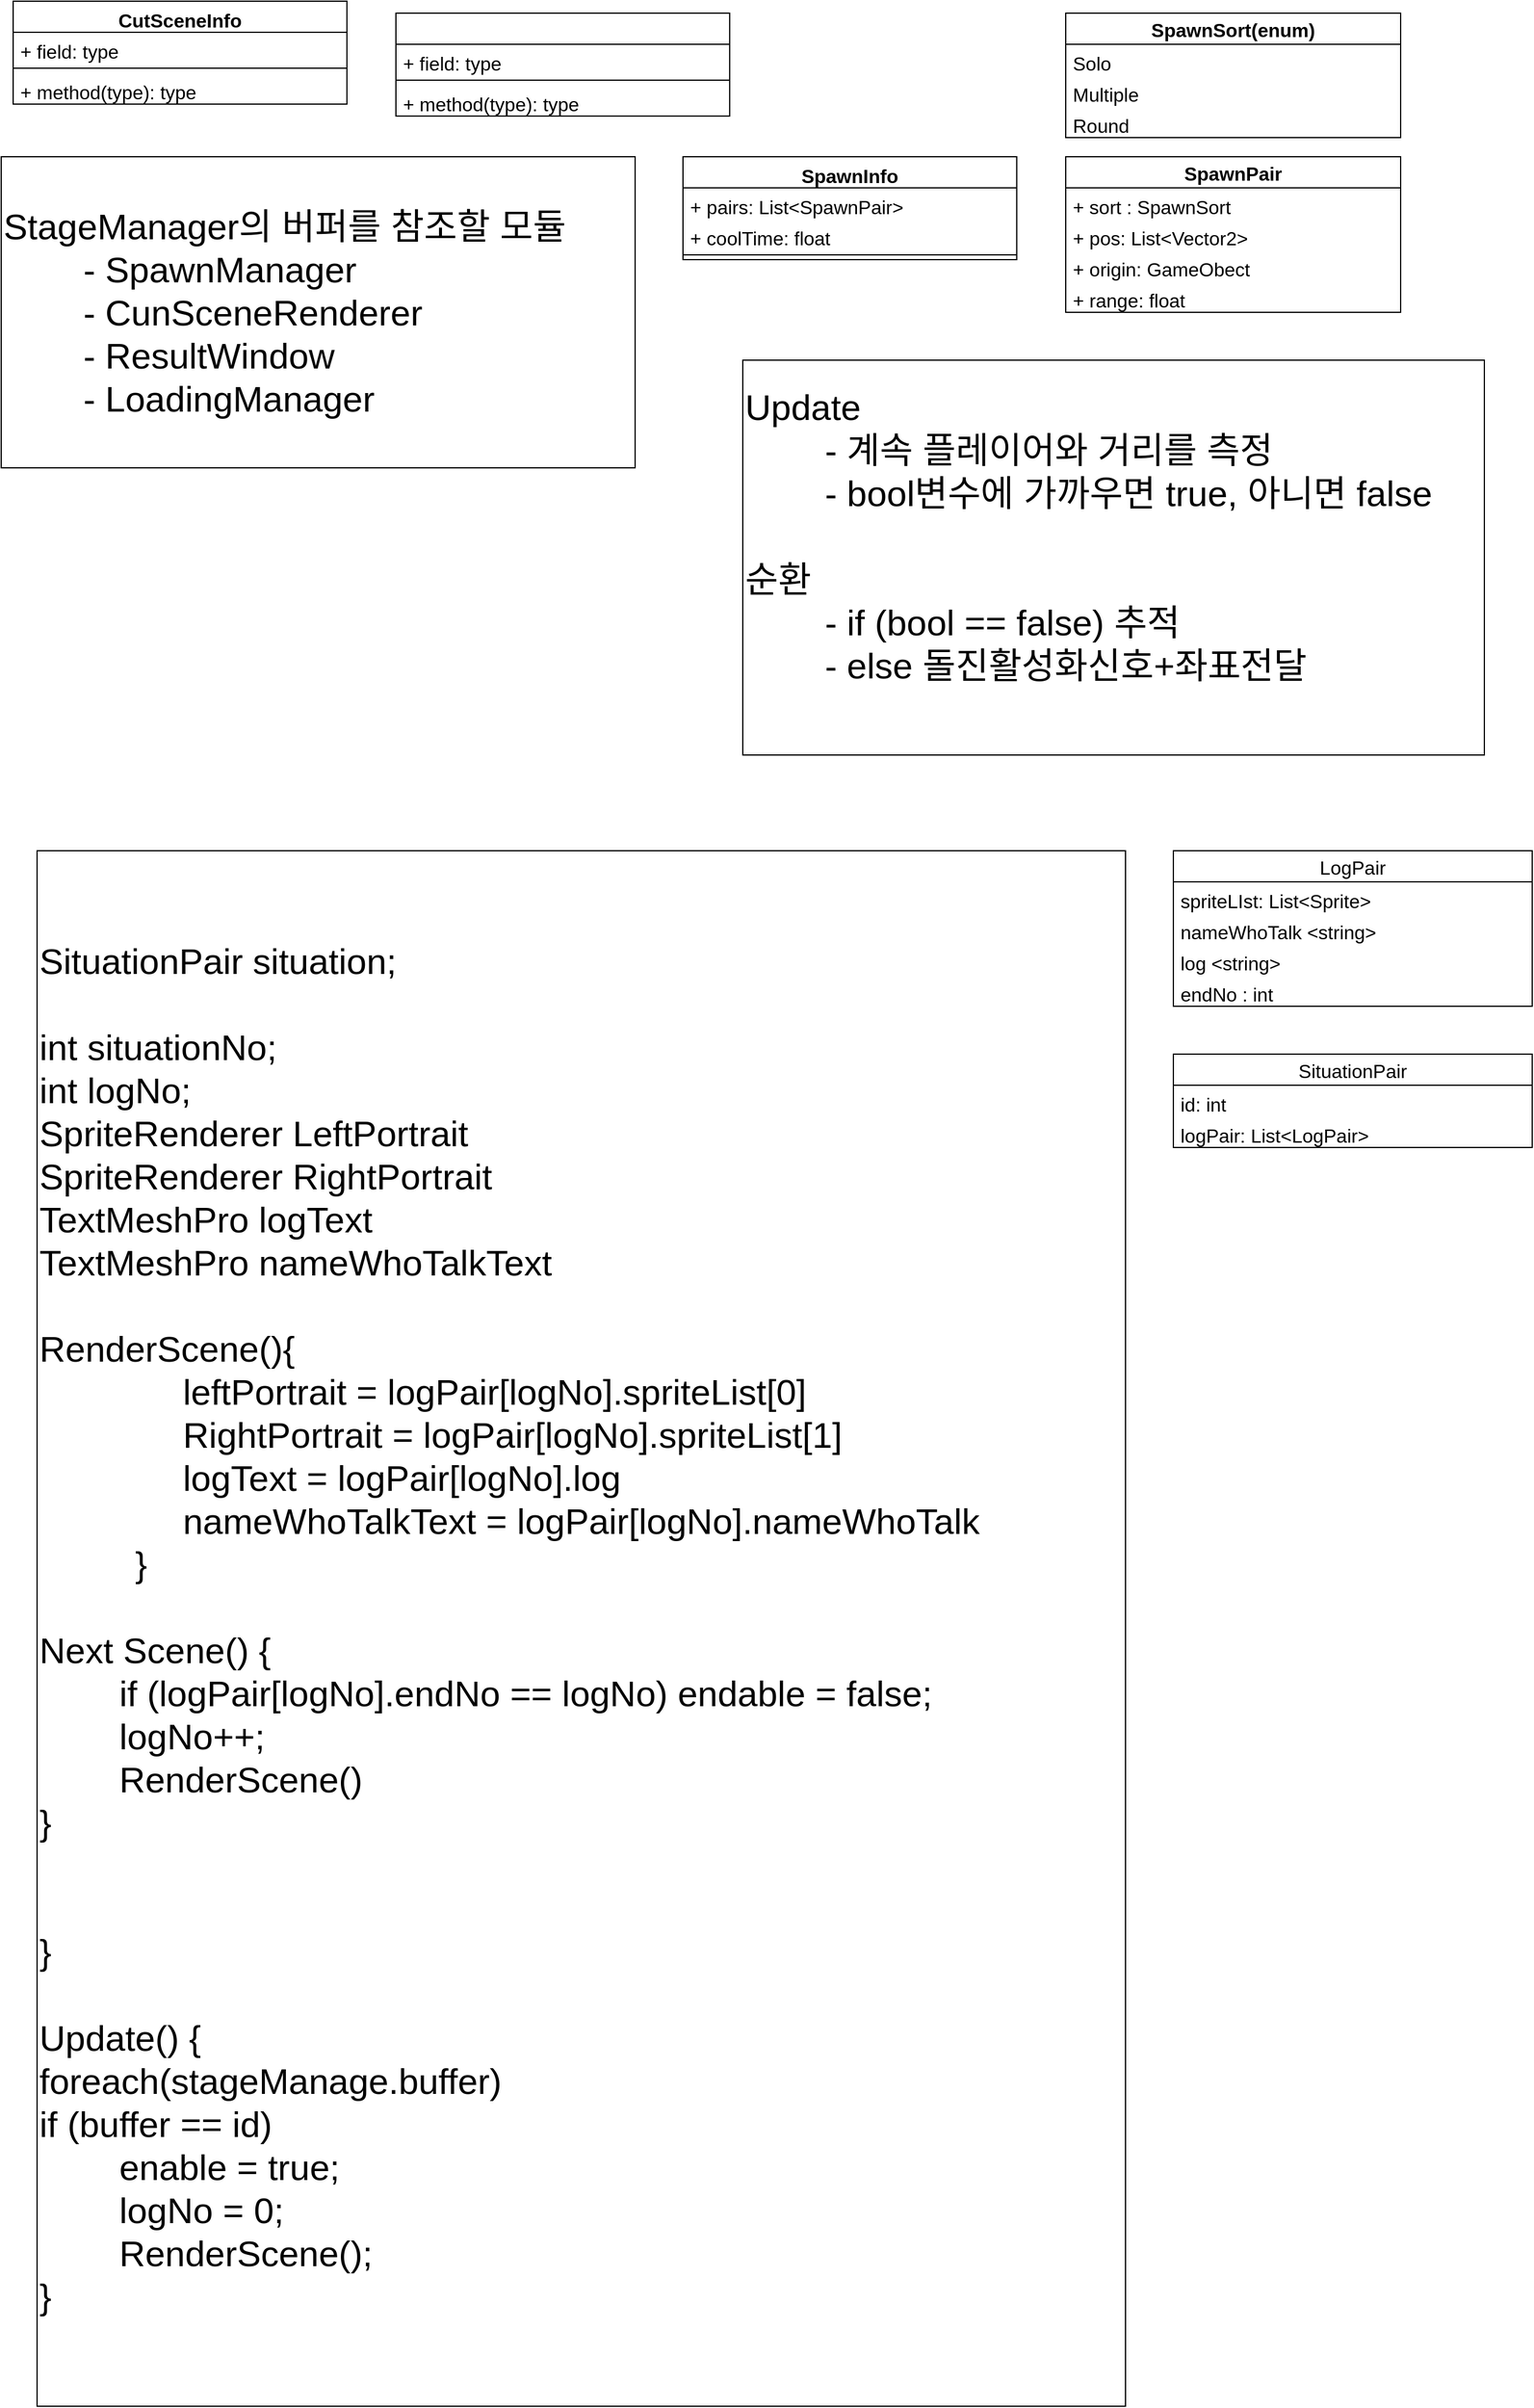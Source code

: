 <mxfile version="20.3.0" type="device"><diagram id="JQ_OAVYb6G7_ITRuLFpf" name="페이지-1"><mxGraphModel dx="1422" dy="865" grid="1" gridSize="10" guides="1" tooltips="1" connect="1" arrows="1" fold="1" page="1" pageScale="1" pageWidth="827" pageHeight="1169" math="0" shadow="0"><root><mxCell id="0"/><mxCell id="1" parent="0"/><mxCell id="by5OHe9dkonU-cJef0f--1" value="CutSceneInfo" style="swimlane;fontStyle=1;align=center;verticalAlign=top;childLayout=stackLayout;horizontal=1;startSize=26;horizontalStack=0;resizeParent=1;resizeParentMax=0;resizeLast=0;collapsible=1;marginBottom=0;fontSize=16;" vertex="1" parent="1"><mxGeometry x="110" y="140" width="279.07" height="86" as="geometry"/></mxCell><mxCell id="by5OHe9dkonU-cJef0f--2" value="+ field: type" style="text;strokeColor=none;fillColor=none;align=left;verticalAlign=top;spacingLeft=4;spacingRight=4;overflow=hidden;rotatable=0;points=[[0,0.5],[1,0.5]];portConstraint=eastwest;fontSize=16;" vertex="1" parent="by5OHe9dkonU-cJef0f--1"><mxGeometry y="26" width="279.07" height="26" as="geometry"/></mxCell><mxCell id="by5OHe9dkonU-cJef0f--3" value="" style="line;strokeWidth=1;fillColor=none;align=left;verticalAlign=middle;spacingTop=-1;spacingLeft=3;spacingRight=3;rotatable=0;labelPosition=right;points=[];portConstraint=eastwest;strokeColor=inherit;fontSize=16;" vertex="1" parent="by5OHe9dkonU-cJef0f--1"><mxGeometry y="52" width="279.07" height="8" as="geometry"/></mxCell><mxCell id="by5OHe9dkonU-cJef0f--4" value="+ method(type): type" style="text;strokeColor=none;fillColor=none;align=left;verticalAlign=top;spacingLeft=4;spacingRight=4;overflow=hidden;rotatable=0;points=[[0,0.5],[1,0.5]];portConstraint=eastwest;fontSize=16;" vertex="1" parent="by5OHe9dkonU-cJef0f--1"><mxGeometry y="60" width="279.07" height="26" as="geometry"/></mxCell><mxCell id="by5OHe9dkonU-cJef0f--5" value="SpawnInfo" style="swimlane;fontStyle=1;align=center;verticalAlign=top;childLayout=stackLayout;horizontal=1;startSize=26;horizontalStack=0;resizeParent=1;resizeParentMax=0;resizeLast=0;collapsible=1;marginBottom=0;fontSize=16;" vertex="1" parent="1"><mxGeometry x="670" y="270" width="279.07" height="86" as="geometry"/></mxCell><mxCell id="by5OHe9dkonU-cJef0f--6" value="+ pairs: List&lt;SpawnPair&gt;" style="text;strokeColor=none;fillColor=none;align=left;verticalAlign=top;spacingLeft=4;spacingRight=4;overflow=hidden;rotatable=0;points=[[0,0.5],[1,0.5]];portConstraint=eastwest;fontSize=16;" vertex="1" parent="by5OHe9dkonU-cJef0f--5"><mxGeometry y="26" width="279.07" height="26" as="geometry"/></mxCell><mxCell id="by5OHe9dkonU-cJef0f--29" value="+ coolTime: float" style="text;strokeColor=none;fillColor=none;align=left;verticalAlign=top;spacingLeft=4;spacingRight=4;overflow=hidden;rotatable=0;points=[[0,0.5],[1,0.5]];portConstraint=eastwest;fontSize=16;" vertex="1" parent="by5OHe9dkonU-cJef0f--5"><mxGeometry y="52" width="279.07" height="26" as="geometry"/></mxCell><mxCell id="by5OHe9dkonU-cJef0f--7" value="" style="line;strokeWidth=1;fillColor=none;align=left;verticalAlign=middle;spacingTop=-1;spacingLeft=3;spacingRight=3;rotatable=0;labelPosition=right;points=[];portConstraint=eastwest;strokeColor=inherit;fontSize=16;" vertex="1" parent="by5OHe9dkonU-cJef0f--5"><mxGeometry y="78" width="279.07" height="8" as="geometry"/></mxCell><mxCell id="by5OHe9dkonU-cJef0f--9" value="" style="swimlane;fontStyle=1;align=center;verticalAlign=top;childLayout=stackLayout;horizontal=1;startSize=26;horizontalStack=0;resizeParent=1;resizeParentMax=0;resizeLast=0;collapsible=1;marginBottom=0;fontSize=16;" vertex="1" parent="1"><mxGeometry x="430" y="150" width="279.07" height="86" as="geometry"/></mxCell><mxCell id="by5OHe9dkonU-cJef0f--10" value="+ field: type" style="text;strokeColor=none;fillColor=none;align=left;verticalAlign=top;spacingLeft=4;spacingRight=4;overflow=hidden;rotatable=0;points=[[0,0.5],[1,0.5]];portConstraint=eastwest;fontSize=16;" vertex="1" parent="by5OHe9dkonU-cJef0f--9"><mxGeometry y="26" width="279.07" height="26" as="geometry"/></mxCell><mxCell id="by5OHe9dkonU-cJef0f--11" value="" style="line;strokeWidth=1;fillColor=none;align=left;verticalAlign=middle;spacingTop=-1;spacingLeft=3;spacingRight=3;rotatable=0;labelPosition=right;points=[];portConstraint=eastwest;strokeColor=inherit;fontSize=16;" vertex="1" parent="by5OHe9dkonU-cJef0f--9"><mxGeometry y="52" width="279.07" height="8" as="geometry"/></mxCell><mxCell id="by5OHe9dkonU-cJef0f--12" value="+ method(type): type" style="text;strokeColor=none;fillColor=none;align=left;verticalAlign=top;spacingLeft=4;spacingRight=4;overflow=hidden;rotatable=0;points=[[0,0.5],[1,0.5]];portConstraint=eastwest;fontSize=16;" vertex="1" parent="by5OHe9dkonU-cJef0f--9"><mxGeometry y="60" width="279.07" height="26" as="geometry"/></mxCell><mxCell id="by5OHe9dkonU-cJef0f--13" value="StageManager의 버퍼를 참조할 모듈&lt;br&gt;&lt;span style=&quot;white-space: pre;&quot;&gt;&#9;&lt;/span&gt;- SpawnManager&lt;br&gt;&lt;span style=&quot;white-space: pre;&quot;&gt;&#9;&lt;/span&gt;- CunSceneRenderer&lt;br&gt;&lt;span style=&quot;white-space: pre;&quot;&gt;&#9;&lt;/span&gt;- ResultWindow&lt;br&gt;&lt;span style=&quot;white-space: pre;&quot;&gt;&#9;&lt;/span&gt;- LoadingManager" style="html=1;fontSize=30;align=left;" vertex="1" parent="1"><mxGeometry x="100" y="270" width="530" height="260" as="geometry"/></mxCell><mxCell id="by5OHe9dkonU-cJef0f--15" value="SpawnPair" style="swimlane;fontStyle=1;childLayout=stackLayout;horizontal=1;startSize=26;fillColor=none;horizontalStack=0;resizeParent=1;resizeParentMax=0;resizeLast=0;collapsible=1;marginBottom=0;fontSize=16;" vertex="1" parent="1"><mxGeometry x="990" y="270" width="280" height="130" as="geometry"/></mxCell><mxCell id="by5OHe9dkonU-cJef0f--28" value="+ sort : SpawnSort" style="text;strokeColor=none;fillColor=none;align=left;verticalAlign=top;spacingLeft=4;spacingRight=4;overflow=hidden;rotatable=0;points=[[0,0.5],[1,0.5]];portConstraint=eastwest;fontSize=16;" vertex="1" parent="by5OHe9dkonU-cJef0f--15"><mxGeometry y="26" width="280" height="26" as="geometry"/></mxCell><mxCell id="by5OHe9dkonU-cJef0f--16" value="+ pos: List&lt;Vector2&gt;" style="text;strokeColor=none;fillColor=none;align=left;verticalAlign=top;spacingLeft=4;spacingRight=4;overflow=hidden;rotatable=0;points=[[0,0.5],[1,0.5]];portConstraint=eastwest;fontSize=16;" vertex="1" parent="by5OHe9dkonU-cJef0f--15"><mxGeometry y="52" width="280" height="26" as="geometry"/></mxCell><mxCell id="by5OHe9dkonU-cJef0f--17" value="+ origin: GameObect" style="text;strokeColor=none;fillColor=none;align=left;verticalAlign=top;spacingLeft=4;spacingRight=4;overflow=hidden;rotatable=0;points=[[0,0.5],[1,0.5]];portConstraint=eastwest;fontSize=16;" vertex="1" parent="by5OHe9dkonU-cJef0f--15"><mxGeometry y="78" width="280" height="26" as="geometry"/></mxCell><mxCell id="by5OHe9dkonU-cJef0f--27" value="+ range: float" style="text;strokeColor=none;fillColor=none;align=left;verticalAlign=top;spacingLeft=4;spacingRight=4;overflow=hidden;rotatable=0;points=[[0,0.5],[1,0.5]];portConstraint=eastwest;fontSize=16;" vertex="1" parent="by5OHe9dkonU-cJef0f--15"><mxGeometry y="104" width="280" height="26" as="geometry"/></mxCell><mxCell id="by5OHe9dkonU-cJef0f--23" value="SpawnSort(enum)" style="swimlane;fontStyle=1;childLayout=stackLayout;horizontal=1;startSize=26;fillColor=none;horizontalStack=0;resizeParent=1;resizeParentMax=0;resizeLast=0;collapsible=1;marginBottom=0;fontSize=16;" vertex="1" parent="1"><mxGeometry x="990" y="150" width="280" height="104" as="geometry"/></mxCell><mxCell id="by5OHe9dkonU-cJef0f--24" value="Solo" style="text;strokeColor=none;fillColor=none;align=left;verticalAlign=top;spacingLeft=4;spacingRight=4;overflow=hidden;rotatable=0;points=[[0,0.5],[1,0.5]];portConstraint=eastwest;fontSize=16;" vertex="1" parent="by5OHe9dkonU-cJef0f--23"><mxGeometry y="26" width="280" height="26" as="geometry"/></mxCell><mxCell id="by5OHe9dkonU-cJef0f--25" value="Multiple" style="text;strokeColor=none;fillColor=none;align=left;verticalAlign=top;spacingLeft=4;spacingRight=4;overflow=hidden;rotatable=0;points=[[0,0.5],[1,0.5]];portConstraint=eastwest;fontSize=16;" vertex="1" parent="by5OHe9dkonU-cJef0f--23"><mxGeometry y="52" width="280" height="26" as="geometry"/></mxCell><mxCell id="by5OHe9dkonU-cJef0f--26" value="Round" style="text;strokeColor=none;fillColor=none;align=left;verticalAlign=top;spacingLeft=4;spacingRight=4;overflow=hidden;rotatable=0;points=[[0,0.5],[1,0.5]];portConstraint=eastwest;fontSize=16;" vertex="1" parent="by5OHe9dkonU-cJef0f--23"><mxGeometry y="78" width="280" height="26" as="geometry"/></mxCell><mxCell id="by5OHe9dkonU-cJef0f--30" value="Update&lt;br&gt;&lt;span style=&quot;white-space: pre;&quot;&gt;&#9;&lt;/span&gt;- 계속 플레이어와 거리를 측정&lt;br&gt;&lt;span style=&quot;white-space: pre;&quot;&gt;&#9;&lt;/span&gt;- bool변수에 가까우면 true, 아니면 false&lt;br&gt;&lt;br&gt;순환&lt;br&gt;&lt;span style=&quot;white-space: pre;&quot;&gt;&#9;&lt;/span&gt;- if (bool == false) 추적&lt;br&gt;&lt;span style=&quot;white-space: pre;&quot;&gt;&#9;&lt;/span&gt;- else 돌진활성화신호+좌표전달&lt;br&gt;&lt;br&gt;" style="html=1;fontSize=30;align=left;" vertex="1" parent="1"><mxGeometry x="720" y="440" width="620" height="330" as="geometry"/></mxCell><mxCell id="by5OHe9dkonU-cJef0f--32" value="SituationPair situation;&lt;br&gt;&lt;br&gt;int situationNo;&lt;br&gt;int logNo;&lt;br&gt;SpriteRenderer LeftPortrait&lt;br&gt;SpriteRenderer RightPortrait&lt;br&gt;TextMeshPro logText&lt;br&gt;TextMeshPro nameWhoTalkText&lt;br&gt;&lt;br&gt;RenderScene(){&lt;br&gt;&lt;span style=&quot;&quot;&gt;&#9;&lt;/span&gt;&lt;blockquote style=&quot;margin: 0 0 0 40px; border: none; padding: 0px;&quot;&gt;&lt;blockquote style=&quot;margin: 0px 0px 0px 40px; border: none; padding: 0px;&quot;&gt;&lt;blockquote style=&quot;margin: 0px 0px 0px 40px; border: none; padding: 0px;&quot;&gt;leftPortrait = logPair[logNo].spriteList[0]&lt;/blockquote&gt;&lt;blockquote style=&quot;margin: 0px 0px 0px 40px; border: none; padding: 0px;&quot;&gt;RightPortrait = logPair[logNo].spriteList[1]&lt;br&gt;&lt;/blockquote&gt;&lt;blockquote style=&quot;margin: 0px 0px 0px 40px; border: none; padding: 0px;&quot;&gt;logText = logPair[logNo].log&lt;/blockquote&gt;&lt;blockquote style=&quot;margin: 0px 0px 0px 40px; border: none; padding: 0px;&quot;&gt;nameWhoTalkText = logPair[logNo].nameWhoTalk&lt;/blockquote&gt;&lt;/blockquote&gt;&lt;blockquote style=&quot;margin: 0px 0px 0px 40px; border: none; padding: 0px;&quot;&gt;}&lt;/blockquote&gt;&lt;blockquote style=&quot;margin: 0px 0px 0px 40px; border: none; padding: 0px;&quot;&gt;&lt;br&gt;&lt;/blockquote&gt;&lt;/blockquote&gt;&lt;span style=&quot;background-color: initial;&quot;&gt;Next Scene() {&lt;br&gt;&lt;/span&gt;&lt;span style=&quot;white-space: pre;&quot;&gt;&#9;&lt;/span&gt;if (logPair[logNo].endNo == logNo) endable = false;&lt;br&gt;&lt;span style=&quot;white-space: pre;&quot;&gt;&#9;&lt;/span&gt;logNo++;&lt;br&gt;&lt;span style=&quot;white-space: pre;&quot;&gt;&#9;&lt;/span&gt;RenderScene()&lt;br&gt;}&lt;blockquote style=&quot;margin: 0 0 0 40px; border: none; padding: 0px;&quot;&gt;&lt;span style=&quot;&quot;&gt;&#9;&lt;/span&gt;&lt;/blockquote&gt;&lt;blockquote style=&quot;margin: 0 0 0 40px; border: none; padding: 0px;&quot;&gt;&lt;blockquote style=&quot;margin: 0 0 0 40px; border: none; padding: 0px;&quot;&gt;&lt;br&gt;&lt;/blockquote&gt;&lt;/blockquote&gt;&lt;span style=&quot;&quot;&gt;&#9;&lt;/span&gt;&lt;br&gt;}&lt;br&gt;&lt;br&gt;Update() {&lt;br&gt;&lt;span style=&quot;&quot;&gt;&#9;&lt;/span&gt;foreach(stageManage.buffer)&lt;br&gt;&lt;span style=&quot;&quot;&gt;&#9;&lt;/span&gt;&lt;span style=&quot;&quot;&gt;&#9;&lt;/span&gt;if (buffer == id)&lt;br&gt;&lt;span style=&quot;white-space: pre;&quot;&gt;&#9;&lt;/span&gt;enable = true;&lt;br&gt;&lt;span style=&quot;white-space: pre;&quot;&gt;&#9;&lt;/span&gt;logNo = 0;&lt;br&gt;&lt;span style=&quot;white-space: pre;&quot;&gt;&#9;&lt;/span&gt;RenderScene();&lt;br&gt;}" style="html=1;fontSize=30;align=left;" vertex="1" parent="1"><mxGeometry x="130" y="850" width="910" height="1300" as="geometry"/></mxCell><mxCell id="by5OHe9dkonU-cJef0f--33" value="LogPair" style="swimlane;fontStyle=0;childLayout=stackLayout;horizontal=1;startSize=26;fillColor=none;horizontalStack=0;resizeParent=1;resizeParentMax=0;resizeLast=0;collapsible=1;marginBottom=0;fontSize=16;" vertex="1" parent="1"><mxGeometry x="1080" y="850" width="300" height="130" as="geometry"/></mxCell><mxCell id="by5OHe9dkonU-cJef0f--34" value="spriteLIst: List&lt;Sprite&gt;" style="text;strokeColor=none;fillColor=none;align=left;verticalAlign=top;spacingLeft=4;spacingRight=4;overflow=hidden;rotatable=0;points=[[0,0.5],[1,0.5]];portConstraint=eastwest;fontSize=16;" vertex="1" parent="by5OHe9dkonU-cJef0f--33"><mxGeometry y="26" width="300" height="26" as="geometry"/></mxCell><mxCell id="by5OHe9dkonU-cJef0f--35" value="nameWhoTalk &lt;string&gt; " style="text;strokeColor=none;fillColor=none;align=left;verticalAlign=top;spacingLeft=4;spacingRight=4;overflow=hidden;rotatable=0;points=[[0,0.5],[1,0.5]];portConstraint=eastwest;fontSize=16;" vertex="1" parent="by5OHe9dkonU-cJef0f--33"><mxGeometry y="52" width="300" height="26" as="geometry"/></mxCell><mxCell id="by5OHe9dkonU-cJef0f--37" value="log &lt;string&gt; " style="text;strokeColor=none;fillColor=none;align=left;verticalAlign=top;spacingLeft=4;spacingRight=4;overflow=hidden;rotatable=0;points=[[0,0.5],[1,0.5]];portConstraint=eastwest;fontSize=16;" vertex="1" parent="by5OHe9dkonU-cJef0f--33"><mxGeometry y="78" width="300" height="26" as="geometry"/></mxCell><mxCell id="by5OHe9dkonU-cJef0f--36" value="endNo : int" style="text;strokeColor=none;fillColor=none;align=left;verticalAlign=top;spacingLeft=4;spacingRight=4;overflow=hidden;rotatable=0;points=[[0,0.5],[1,0.5]];portConstraint=eastwest;fontSize=16;" vertex="1" parent="by5OHe9dkonU-cJef0f--33"><mxGeometry y="104" width="300" height="26" as="geometry"/></mxCell><mxCell id="by5OHe9dkonU-cJef0f--38" value="SituationPair" style="swimlane;fontStyle=0;childLayout=stackLayout;horizontal=1;startSize=26;fillColor=none;horizontalStack=0;resizeParent=1;resizeParentMax=0;resizeLast=0;collapsible=1;marginBottom=0;fontSize=16;" vertex="1" parent="1"><mxGeometry x="1080" y="1020" width="300" height="78" as="geometry"/></mxCell><mxCell id="by5OHe9dkonU-cJef0f--39" value="id: int" style="text;strokeColor=none;fillColor=none;align=left;verticalAlign=top;spacingLeft=4;spacingRight=4;overflow=hidden;rotatable=0;points=[[0,0.5],[1,0.5]];portConstraint=eastwest;fontSize=16;" vertex="1" parent="by5OHe9dkonU-cJef0f--38"><mxGeometry y="26" width="300" height="26" as="geometry"/></mxCell><mxCell id="by5OHe9dkonU-cJef0f--42" value="logPair: List&lt;LogPair&gt;" style="text;strokeColor=none;fillColor=none;align=left;verticalAlign=top;spacingLeft=4;spacingRight=4;overflow=hidden;rotatable=0;points=[[0,0.5],[1,0.5]];portConstraint=eastwest;fontSize=16;" vertex="1" parent="by5OHe9dkonU-cJef0f--38"><mxGeometry y="52" width="300" height="26" as="geometry"/></mxCell></root></mxGraphModel></diagram></mxfile>